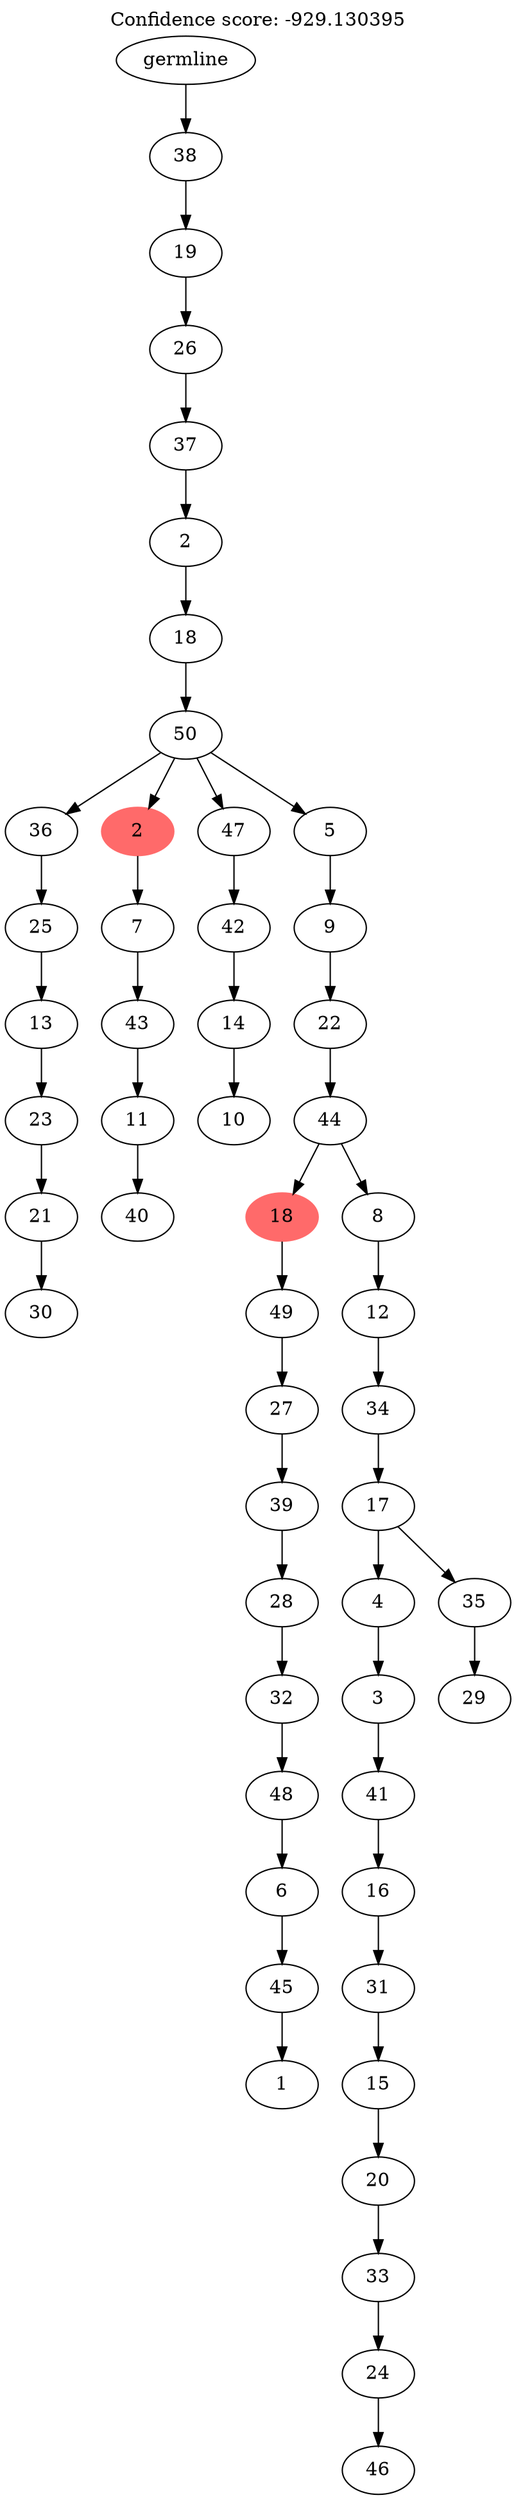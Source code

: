 digraph g {
	"51" -> "52";
	"52" [label="30"];
	"50" -> "51";
	"51" [label="21"];
	"49" -> "50";
	"50" [label="23"];
	"48" -> "49";
	"49" [label="13"];
	"47" -> "48";
	"48" [label="25"];
	"45" -> "46";
	"46" [label="40"];
	"44" -> "45";
	"45" [label="11"];
	"43" -> "44";
	"44" [label="43"];
	"42" -> "43";
	"43" [label="7"];
	"40" -> "41";
	"41" [label="10"];
	"39" -> "40";
	"40" [label="14"];
	"38" -> "39";
	"39" [label="42"];
	"36" -> "37";
	"37" [label="1"];
	"35" -> "36";
	"36" [label="45"];
	"34" -> "35";
	"35" [label="6"];
	"33" -> "34";
	"34" [label="48"];
	"32" -> "33";
	"33" [label="32"];
	"31" -> "32";
	"32" [label="28"];
	"30" -> "31";
	"31" [label="39"];
	"29" -> "30";
	"30" [label="27"];
	"28" -> "29";
	"29" [label="49"];
	"26" -> "27";
	"27" [label="46"];
	"25" -> "26";
	"26" [label="24"];
	"24" -> "25";
	"25" [label="33"];
	"23" -> "24";
	"24" [label="20"];
	"22" -> "23";
	"23" [label="15"];
	"21" -> "22";
	"22" [label="31"];
	"20" -> "21";
	"21" [label="16"];
	"19" -> "20";
	"20" [label="41"];
	"18" -> "19";
	"19" [label="3"];
	"16" -> "17";
	"17" [label="29"];
	"15" -> "16";
	"16" [label="35"];
	"15" -> "18";
	"18" [label="4"];
	"14" -> "15";
	"15" [label="17"];
	"13" -> "14";
	"14" [label="34"];
	"12" -> "13";
	"13" [label="12"];
	"11" -> "12";
	"12" [label="8"];
	"11" -> "28";
	"28" [color=indianred1, style=filled, label="18"];
	"10" -> "11";
	"11" [label="44"];
	"9" -> "10";
	"10" [label="22"];
	"8" -> "9";
	"9" [label="9"];
	"7" -> "8";
	"8" [label="5"];
	"7" -> "38";
	"38" [label="47"];
	"7" -> "42";
	"42" [color=indianred1, style=filled, label="2"];
	"7" -> "47";
	"47" [label="36"];
	"6" -> "7";
	"7" [label="50"];
	"5" -> "6";
	"6" [label="18"];
	"4" -> "5";
	"5" [label="2"];
	"3" -> "4";
	"4" [label="37"];
	"2" -> "3";
	"3" [label="26"];
	"1" -> "2";
	"2" [label="19"];
	"0" -> "1";
	"1" [label="38"];
	"0" [label="germline"];
	labelloc="t";
	label="Confidence score: -929.130395";
}
